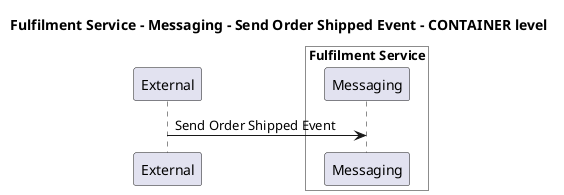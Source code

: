 @startuml

title Fulfilment Service - Messaging - Send Order Shipped Event - CONTAINER level

participant "External" as C4InterFlow.SoftwareSystems.ExternalSystem

box "Fulfilment Service" #White
    participant "Messaging" as ECommercePlatform.SoftwareSystems.FulfilmentService.Containers.Messaging
end box


C4InterFlow.SoftwareSystems.ExternalSystem -> ECommercePlatform.SoftwareSystems.FulfilmentService.Containers.Messaging : Send Order Shipped Event


@enduml
